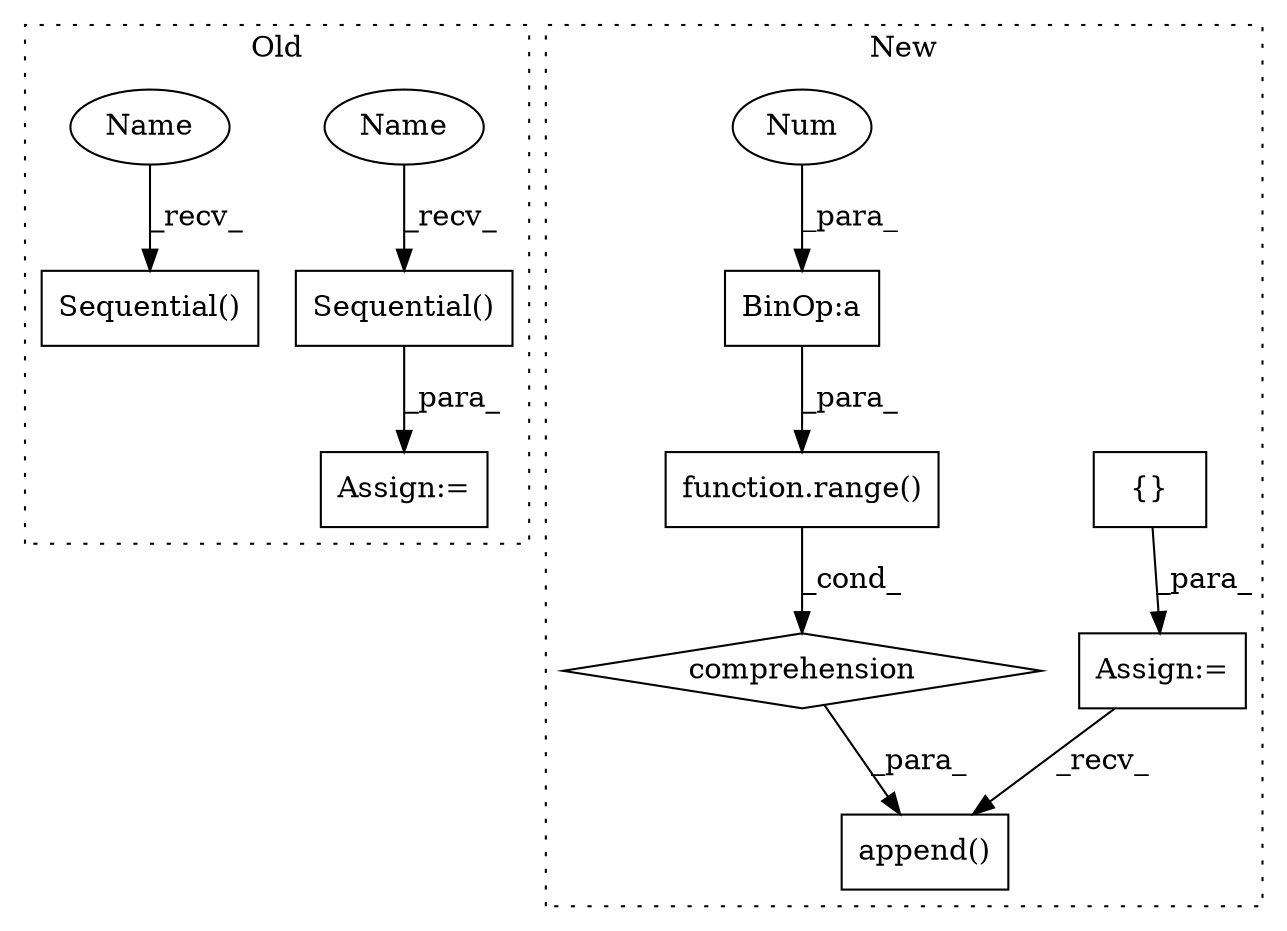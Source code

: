 digraph G {
subgraph cluster0 {
1 [label="Sequential()" a="75" s="4382,4545" l="31,14" shape="box"];
5 [label="Assign:=" a="68" s="4379" l="3" shape="box"];
6 [label="Sequential()" a="75" s="4175,4307" l="31,14" shape="box"];
11 [label="Name" a="87" s="4382" l="2" shape="ellipse"];
12 [label="Name" a="87" s="4175" l="2" shape="ellipse"];
label = "Old";
style="dotted";
}
subgraph cluster1 {
2 [label="append()" a="75" s="1268,1357" l="12,1" shape="box"];
3 [label="{}" a="59" s="1163,1163" l="2,1" shape="box"];
4 [label="Assign:=" a="68" s="1160" l="3" shape="box"];
7 [label="comprehension" a="45" s="1300" l="3" shape="diamond"];
8 [label="function.range()" a="75" s="1309,1336" l="6,1" shape="box"];
9 [label="BinOp:a" a="82" s="1316" l="3" shape="box"];
10 [label="Num" a="76" s="1315" l="1" shape="ellipse"];
label = "New";
style="dotted";
}
1 -> 5 [label="_para_"];
3 -> 4 [label="_para_"];
4 -> 2 [label="_recv_"];
7 -> 2 [label="_para_"];
8 -> 7 [label="_cond_"];
9 -> 8 [label="_para_"];
10 -> 9 [label="_para_"];
11 -> 1 [label="_recv_"];
12 -> 6 [label="_recv_"];
}